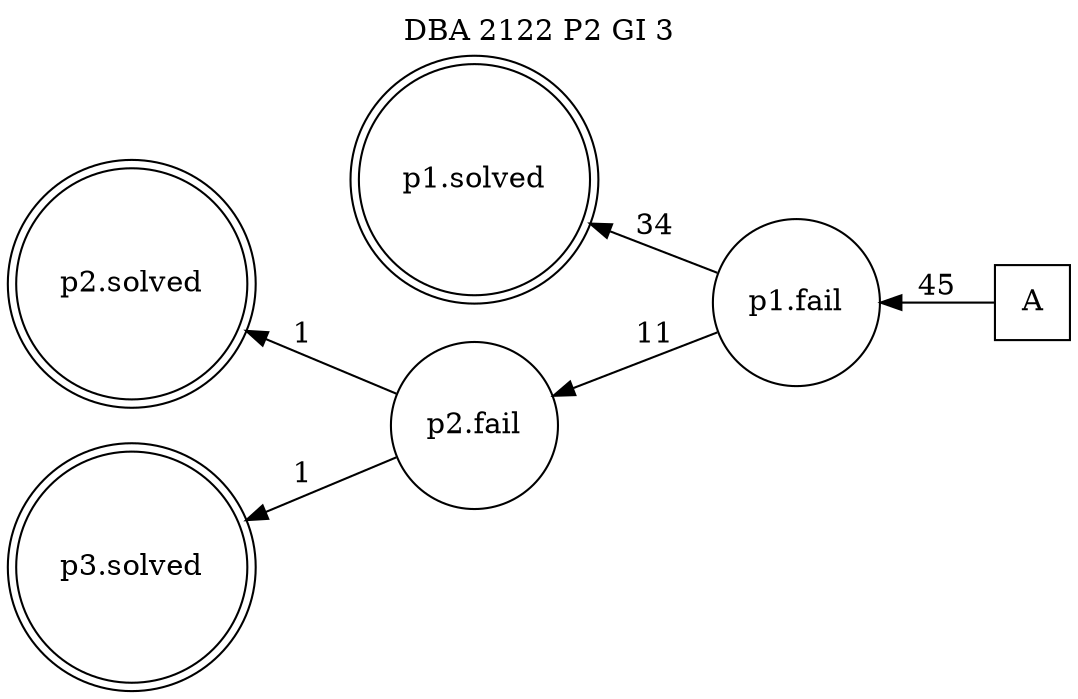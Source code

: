 digraph DBA_2122_P2_GI_3 {
labelloc="tl"
label= " DBA 2122 P2 GI 3 "
rankdir="RL";
graph [ size=" 10 , 10 !"]

"A" [shape="square" label="A"]
"p1.fail" [shape="circle" label="p1.fail"]
"p1.solved" [shape="doublecircle" label="p1.solved"]
"p2.fail" [shape="circle" label="p2.fail"]
"p2.solved" [shape="doublecircle" label="p2.solved"]
"p3.solved" [shape="doublecircle" label="p3.solved"]
"A" -> "p1.fail" [ label=45]
"p1.fail" -> "p1.solved" [ label=34]
"p1.fail" -> "p2.fail" [ label=11]
"p2.fail" -> "p2.solved" [ label=1]
"p2.fail" -> "p3.solved" [ label=1]
}
